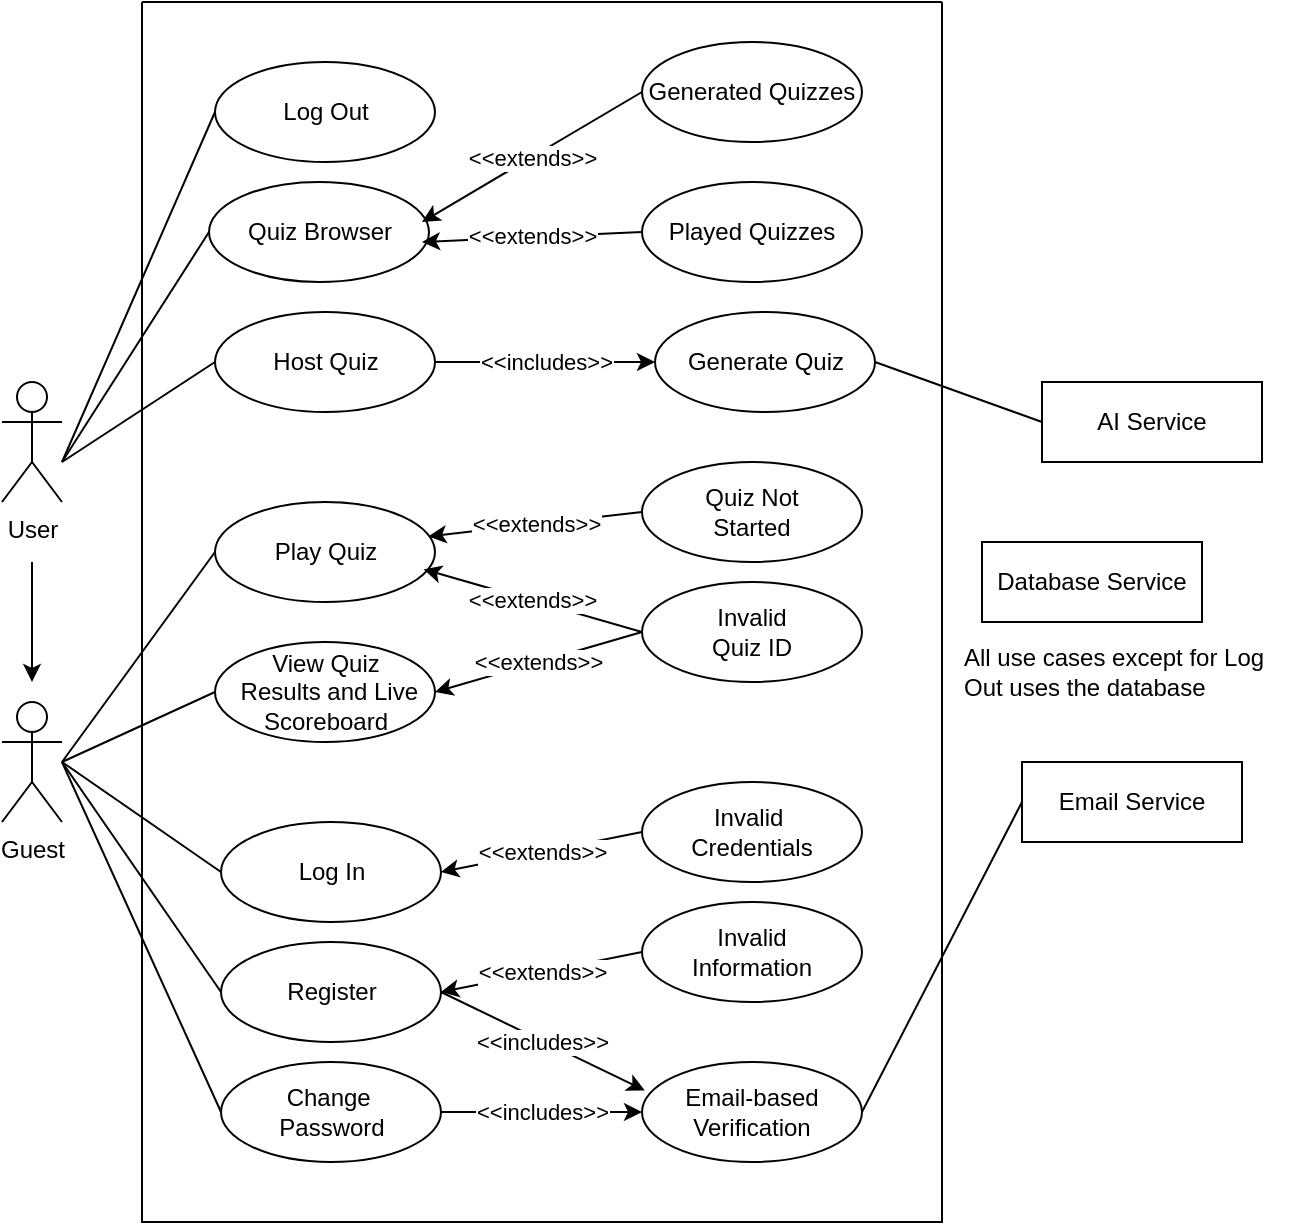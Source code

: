 <mxfile version="28.0.4" pages="2">
  <diagram name="Page-1" id="WlR8anuQU-_ekaWzdyqq">
    <mxGraphModel dx="1106" dy="613" grid="1" gridSize="10" guides="1" tooltips="1" connect="1" arrows="1" fold="1" page="1" pageScale="1" pageWidth="850" pageHeight="1100" math="0" shadow="0">
      <root>
        <mxCell id="0" />
        <mxCell id="1" parent="0" />
        <mxCell id="qcANWn0CocH3NAAyx_Qm-1" value="" style="edgeStyle=orthogonalEdgeStyle;rounded=0;orthogonalLoop=1;jettySize=auto;html=1;" edge="1" parent="1">
          <mxGeometry relative="1" as="geometry">
            <mxPoint x="165" y="350" as="sourcePoint" />
            <mxPoint x="165" y="410" as="targetPoint" />
          </mxGeometry>
        </mxCell>
        <mxCell id="qcANWn0CocH3NAAyx_Qm-2" value="User" style="shape=umlActor;verticalLabelPosition=bottom;verticalAlign=top;html=1;outlineConnect=0;" vertex="1" parent="1">
          <mxGeometry x="150" y="260" width="30" height="60" as="geometry" />
        </mxCell>
        <mxCell id="qcANWn0CocH3NAAyx_Qm-3" value="Guest" style="shape=umlActor;verticalLabelPosition=bottom;verticalAlign=top;html=1;outlineConnect=0;" vertex="1" parent="1">
          <mxGeometry x="150" y="420" width="30" height="60" as="geometry" />
        </mxCell>
        <mxCell id="qcANWn0CocH3NAAyx_Qm-4" value="Database Service" style="rounded=0;whiteSpace=wrap;html=1;" vertex="1" parent="1">
          <mxGeometry x="640" y="340" width="110" height="40" as="geometry" />
        </mxCell>
        <mxCell id="qcANWn0CocH3NAAyx_Qm-5" value="AI Service" style="rounded=0;whiteSpace=wrap;html=1;" vertex="1" parent="1">
          <mxGeometry x="670" y="260" width="110" height="40" as="geometry" />
        </mxCell>
        <mxCell id="qcANWn0CocH3NAAyx_Qm-6" value="Log In" style="ellipse;whiteSpace=wrap;html=1;" vertex="1" parent="1">
          <mxGeometry x="259.5" y="480" width="110" height="50" as="geometry" />
        </mxCell>
        <mxCell id="qcANWn0CocH3NAAyx_Qm-7" value="Register" style="ellipse;whiteSpace=wrap;html=1;" vertex="1" parent="1">
          <mxGeometry x="259.5" y="540" width="110" height="50" as="geometry" />
        </mxCell>
        <mxCell id="qcANWn0CocH3NAAyx_Qm-8" value="Play Quiz" style="ellipse;whiteSpace=wrap;html=1;" vertex="1" parent="1">
          <mxGeometry x="256.5" y="320" width="110" height="50" as="geometry" />
        </mxCell>
        <mxCell id="qcANWn0CocH3NAAyx_Qm-9" value="Generate Quiz" style="ellipse;whiteSpace=wrap;html=1;" vertex="1" parent="1">
          <mxGeometry x="476.5" y="225" width="110" height="50" as="geometry" />
        </mxCell>
        <mxCell id="qcANWn0CocH3NAAyx_Qm-10" value="Change&amp;nbsp;&lt;div&gt;Password&lt;/div&gt;" style="ellipse;whiteSpace=wrap;html=1;" vertex="1" parent="1">
          <mxGeometry x="259.5" y="600" width="110" height="50" as="geometry" />
        </mxCell>
        <mxCell id="qcANWn0CocH3NAAyx_Qm-11" value="Log Out" style="ellipse;whiteSpace=wrap;html=1;" vertex="1" parent="1">
          <mxGeometry x="256.5" y="100" width="110" height="50" as="geometry" />
        </mxCell>
        <mxCell id="qcANWn0CocH3NAAyx_Qm-12" value="Email Service" style="rounded=0;whiteSpace=wrap;html=1;" vertex="1" parent="1">
          <mxGeometry x="660" y="450" width="110" height="40" as="geometry" />
        </mxCell>
        <mxCell id="qcANWn0CocH3NAAyx_Qm-13" value="" style="endArrow=none;html=1;rounded=0;entryX=0;entryY=0.5;entryDx=0;entryDy=0;" edge="1" parent="1" target="qcANWn0CocH3NAAyx_Qm-10">
          <mxGeometry width="50" height="50" relative="1" as="geometry">
            <mxPoint x="180" y="450" as="sourcePoint" />
            <mxPoint x="260" y="476.53" as="targetPoint" />
          </mxGeometry>
        </mxCell>
        <mxCell id="qcANWn0CocH3NAAyx_Qm-14" value="" style="endArrow=none;html=1;rounded=0;exitX=0;exitY=0.5;exitDx=0;exitDy=0;" edge="1" parent="1" source="qcANWn0CocH3NAAyx_Qm-6">
          <mxGeometry width="50" height="50" relative="1" as="geometry">
            <mxPoint x="410" y="475" as="sourcePoint" />
            <mxPoint x="180" y="450" as="targetPoint" />
          </mxGeometry>
        </mxCell>
        <mxCell id="qcANWn0CocH3NAAyx_Qm-15" value="" style="endArrow=none;html=1;rounded=0;exitX=0;exitY=0.5;exitDx=0;exitDy=0;" edge="1" parent="1" source="qcANWn0CocH3NAAyx_Qm-7">
          <mxGeometry width="50" height="50" relative="1" as="geometry">
            <mxPoint x="410" y="475" as="sourcePoint" />
            <mxPoint x="180" y="450" as="targetPoint" />
          </mxGeometry>
        </mxCell>
        <mxCell id="qcANWn0CocH3NAAyx_Qm-16" value="" style="endArrow=none;html=1;rounded=0;exitX=0;exitY=0.5;exitDx=0;exitDy=0;" edge="1" parent="1" source="qcANWn0CocH3NAAyx_Qm-8">
          <mxGeometry width="50" height="50" relative="1" as="geometry">
            <mxPoint x="410" y="475" as="sourcePoint" />
            <mxPoint x="180" y="450" as="targetPoint" />
          </mxGeometry>
        </mxCell>
        <mxCell id="qcANWn0CocH3NAAyx_Qm-17" value="" style="endArrow=none;html=1;rounded=0;entryX=0;entryY=0.5;entryDx=0;entryDy=0;" edge="1" parent="1" target="qcANWn0CocH3NAAyx_Qm-11">
          <mxGeometry width="50" height="50" relative="1" as="geometry">
            <mxPoint x="180" y="300" as="sourcePoint" />
            <mxPoint x="460" y="425" as="targetPoint" />
          </mxGeometry>
        </mxCell>
        <mxCell id="qcANWn0CocH3NAAyx_Qm-18" value="&lt;div&gt;&lt;span style=&quot;background-color: transparent; color: light-dark(rgb(0, 0, 0), rgb(255, 255, 255));&quot;&gt;Quiz Browser&lt;/span&gt;&lt;/div&gt;" style="ellipse;whiteSpace=wrap;html=1;" vertex="1" parent="1">
          <mxGeometry x="253.5" y="160" width="110" height="50" as="geometry" />
        </mxCell>
        <mxCell id="qcANWn0CocH3NAAyx_Qm-19" value="" style="endArrow=none;html=1;rounded=0;exitX=0;exitY=0.5;exitDx=0;exitDy=0;" edge="1" parent="1" source="qcANWn0CocH3NAAyx_Qm-18">
          <mxGeometry width="50" height="50" relative="1" as="geometry">
            <mxPoint x="520" y="390" as="sourcePoint" />
            <mxPoint x="180" y="300" as="targetPoint" />
          </mxGeometry>
        </mxCell>
        <mxCell id="qcANWn0CocH3NAAyx_Qm-20" value="" style="endArrow=none;html=1;rounded=0;exitX=1;exitY=0.5;exitDx=0;exitDy=0;entryX=0;entryY=0.5;entryDx=0;entryDy=0;" edge="1" parent="1" source="qcANWn0CocH3NAAyx_Qm-28" target="qcANWn0CocH3NAAyx_Qm-12">
          <mxGeometry width="50" height="50" relative="1" as="geometry">
            <mxPoint x="520" y="410" as="sourcePoint" />
            <mxPoint x="680" y="645" as="targetPoint" />
          </mxGeometry>
        </mxCell>
        <mxCell id="qcANWn0CocH3NAAyx_Qm-21" value="All use cases except for Log Out uses the database" style="text;strokeColor=none;fillColor=none;align=left;verticalAlign=middle;spacingLeft=4;spacingRight=4;overflow=hidden;points=[[0,0.5],[1,0.5]];portConstraint=eastwest;rotatable=0;whiteSpace=wrap;html=1;" vertex="1" parent="1">
          <mxGeometry x="625" y="360" width="180" height="90" as="geometry" />
        </mxCell>
        <mxCell id="qcANWn0CocH3NAAyx_Qm-22" value="" style="endArrow=none;html=1;rounded=0;exitX=1;exitY=0.5;exitDx=0;exitDy=0;entryX=0;entryY=0.5;entryDx=0;entryDy=0;" edge="1" parent="1" source="qcANWn0CocH3NAAyx_Qm-9" target="qcANWn0CocH3NAAyx_Qm-5">
          <mxGeometry width="50" height="50" relative="1" as="geometry">
            <mxPoint x="530" y="390" as="sourcePoint" />
            <mxPoint x="580" y="340" as="targetPoint" />
          </mxGeometry>
        </mxCell>
        <mxCell id="qcANWn0CocH3NAAyx_Qm-23" value="Host Quiz" style="ellipse;whiteSpace=wrap;html=1;" vertex="1" parent="1">
          <mxGeometry x="256.5" y="225" width="110" height="50" as="geometry" />
        </mxCell>
        <mxCell id="qcANWn0CocH3NAAyx_Qm-24" value="" style="endArrow=none;html=1;rounded=0;entryX=0;entryY=0.5;entryDx=0;entryDy=0;" edge="1" parent="1" target="qcANWn0CocH3NAAyx_Qm-32">
          <mxGeometry width="50" height="50" relative="1" as="geometry">
            <mxPoint x="180" y="450" as="sourcePoint" />
            <mxPoint x="580" y="340" as="targetPoint" />
          </mxGeometry>
        </mxCell>
        <mxCell id="qcANWn0CocH3NAAyx_Qm-25" value="" style="endArrow=none;html=1;rounded=0;entryX=0;entryY=0.5;entryDx=0;entryDy=0;" edge="1" parent="1" target="qcANWn0CocH3NAAyx_Qm-23">
          <mxGeometry width="50" height="50" relative="1" as="geometry">
            <mxPoint x="180" y="300" as="sourcePoint" />
            <mxPoint x="580" y="340" as="targetPoint" />
          </mxGeometry>
        </mxCell>
        <mxCell id="qcANWn0CocH3NAAyx_Qm-26" value="" style="swimlane;startSize=0;" vertex="1" parent="1">
          <mxGeometry x="220" y="70" width="400" height="610" as="geometry" />
        </mxCell>
        <mxCell id="qcANWn0CocH3NAAyx_Qm-27" value="Invalid&amp;nbsp;&lt;div&gt;Credentials&lt;/div&gt;" style="ellipse;whiteSpace=wrap;html=1;" vertex="1" parent="qcANWn0CocH3NAAyx_Qm-26">
          <mxGeometry x="250" y="390" width="110" height="50" as="geometry" />
        </mxCell>
        <mxCell id="qcANWn0CocH3NAAyx_Qm-28" value="Email-based&lt;div&gt;Verification&lt;/div&gt;" style="ellipse;whiteSpace=wrap;html=1;" vertex="1" parent="qcANWn0CocH3NAAyx_Qm-26">
          <mxGeometry x="250" y="530" width="110" height="50" as="geometry" />
        </mxCell>
        <mxCell id="qcANWn0CocH3NAAyx_Qm-29" value="Invalid&lt;div&gt;Information&lt;/div&gt;" style="ellipse;whiteSpace=wrap;html=1;" vertex="1" parent="qcANWn0CocH3NAAyx_Qm-26">
          <mxGeometry x="250" y="450" width="110" height="50" as="geometry" />
        </mxCell>
        <mxCell id="qcANWn0CocH3NAAyx_Qm-30" value="Quiz Not&lt;div&gt;Started&lt;/div&gt;" style="ellipse;whiteSpace=wrap;html=1;" vertex="1" parent="qcANWn0CocH3NAAyx_Qm-26">
          <mxGeometry x="250" y="230" width="110" height="50" as="geometry" />
        </mxCell>
        <mxCell id="qcANWn0CocH3NAAyx_Qm-31" value="Invalid&lt;div&gt;Quiz ID&lt;/div&gt;" style="ellipse;whiteSpace=wrap;html=1;" vertex="1" parent="qcANWn0CocH3NAAyx_Qm-26">
          <mxGeometry x="250" y="290" width="110" height="50" as="geometry" />
        </mxCell>
        <mxCell id="qcANWn0CocH3NAAyx_Qm-32" value="View Quiz&lt;div&gt;&amp;nbsp;Results&amp;nbsp;&lt;span style=&quot;background-color: transparent; color: light-dark(rgb(0, 0, 0), rgb(255, 255, 255));&quot;&gt;and Live Scoreboard&lt;/span&gt;&lt;/div&gt;" style="ellipse;whiteSpace=wrap;html=1;" vertex="1" parent="qcANWn0CocH3NAAyx_Qm-26">
          <mxGeometry x="36.5" y="320" width="110" height="50" as="geometry" />
        </mxCell>
        <mxCell id="qcANWn0CocH3NAAyx_Qm-33" value="&amp;lt;&amp;lt;extends&amp;gt;&amp;gt;" style="endArrow=classic;html=1;rounded=0;exitX=0;exitY=0.5;exitDx=0;exitDy=0;entryX=1;entryY=0.5;entryDx=0;entryDy=0;" edge="1" parent="qcANWn0CocH3NAAyx_Qm-26" source="qcANWn0CocH3NAAyx_Qm-31" target="qcANWn0CocH3NAAyx_Qm-32">
          <mxGeometry width="50" height="50" relative="1" as="geometry">
            <mxPoint x="310" y="300" as="sourcePoint" />
            <mxPoint x="360" y="250" as="targetPoint" />
          </mxGeometry>
        </mxCell>
        <mxCell id="qcANWn0CocH3NAAyx_Qm-41" value="Generated Quizzes" style="ellipse;whiteSpace=wrap;html=1;" vertex="1" parent="qcANWn0CocH3NAAyx_Qm-26">
          <mxGeometry x="250" y="20" width="110" height="50" as="geometry" />
        </mxCell>
        <mxCell id="qcANWn0CocH3NAAyx_Qm-43" value="Played Quizzes" style="ellipse;whiteSpace=wrap;html=1;" vertex="1" parent="qcANWn0CocH3NAAyx_Qm-26">
          <mxGeometry x="250" y="90" width="110" height="50" as="geometry" />
        </mxCell>
        <mxCell id="qcANWn0CocH3NAAyx_Qm-34" value="&amp;lt;&amp;lt;includes&amp;gt;&amp;gt;" style="endArrow=classic;html=1;rounded=0;entryX=0;entryY=0.5;entryDx=0;entryDy=0;exitX=1;exitY=0.5;exitDx=0;exitDy=0;" edge="1" parent="1" source="qcANWn0CocH3NAAyx_Qm-23" target="qcANWn0CocH3NAAyx_Qm-9">
          <mxGeometry width="50" height="50" relative="1" as="geometry">
            <mxPoint x="530" y="370" as="sourcePoint" />
            <mxPoint x="580" y="320" as="targetPoint" />
          </mxGeometry>
        </mxCell>
        <mxCell id="qcANWn0CocH3NAAyx_Qm-35" value="&amp;lt;&amp;lt;includes&amp;gt;&amp;gt;" style="endArrow=classic;html=1;rounded=0;exitX=1;exitY=0.5;exitDx=0;exitDy=0;entryX=0.013;entryY=0.285;entryDx=0;entryDy=0;entryPerimeter=0;" edge="1" parent="1" source="qcANWn0CocH3NAAyx_Qm-7" target="qcANWn0CocH3NAAyx_Qm-28">
          <mxGeometry width="50" height="50" relative="1" as="geometry">
            <mxPoint x="530" y="370" as="sourcePoint" />
            <mxPoint x="580" y="320" as="targetPoint" />
          </mxGeometry>
        </mxCell>
        <mxCell id="qcANWn0CocH3NAAyx_Qm-36" value="&amp;lt;&amp;lt;includes&amp;gt;&amp;gt;" style="endArrow=classic;html=1;rounded=0;exitX=1;exitY=0.5;exitDx=0;exitDy=0;entryX=0;entryY=0.5;entryDx=0;entryDy=0;" edge="1" parent="1" source="qcANWn0CocH3NAAyx_Qm-10" target="qcANWn0CocH3NAAyx_Qm-28">
          <mxGeometry width="50" height="50" relative="1" as="geometry">
            <mxPoint x="530" y="370" as="sourcePoint" />
            <mxPoint x="480" y="600" as="targetPoint" />
          </mxGeometry>
        </mxCell>
        <mxCell id="qcANWn0CocH3NAAyx_Qm-37" value="&amp;lt;&amp;lt;extends&amp;gt;&amp;gt;" style="endArrow=classic;html=1;rounded=0;entryX=1;entryY=0.5;entryDx=0;entryDy=0;exitX=0;exitY=0.5;exitDx=0;exitDy=0;" edge="1" parent="1" source="qcANWn0CocH3NAAyx_Qm-27" target="qcANWn0CocH3NAAyx_Qm-6">
          <mxGeometry width="50" height="50" relative="1" as="geometry">
            <mxPoint x="530" y="370" as="sourcePoint" />
            <mxPoint x="580" y="320" as="targetPoint" />
          </mxGeometry>
        </mxCell>
        <mxCell id="qcANWn0CocH3NAAyx_Qm-38" value="&amp;lt;&amp;lt;extends&amp;gt;&amp;gt;" style="endArrow=classic;html=1;rounded=0;exitX=0;exitY=0.5;exitDx=0;exitDy=0;entryX=1;entryY=0.5;entryDx=0;entryDy=0;" edge="1" parent="1" source="qcANWn0CocH3NAAyx_Qm-29" target="qcANWn0CocH3NAAyx_Qm-7">
          <mxGeometry width="50" height="50" relative="1" as="geometry">
            <mxPoint x="530" y="370" as="sourcePoint" />
            <mxPoint x="580" y="320" as="targetPoint" />
          </mxGeometry>
        </mxCell>
        <mxCell id="qcANWn0CocH3NAAyx_Qm-39" value="&amp;lt;&amp;lt;extends&amp;gt;&amp;gt;" style="endArrow=classic;html=1;rounded=0;exitX=0;exitY=0.5;exitDx=0;exitDy=0;entryX=0.97;entryY=0.344;entryDx=0;entryDy=0;entryPerimeter=0;" edge="1" parent="1" source="qcANWn0CocH3NAAyx_Qm-30" target="qcANWn0CocH3NAAyx_Qm-8">
          <mxGeometry width="50" height="50" relative="1" as="geometry">
            <mxPoint x="530" y="370" as="sourcePoint" />
            <mxPoint x="367" y="345" as="targetPoint" />
          </mxGeometry>
        </mxCell>
        <mxCell id="qcANWn0CocH3NAAyx_Qm-40" value="&amp;lt;&amp;lt;extends&amp;gt;&amp;gt;" style="endArrow=classic;html=1;rounded=0;exitX=0;exitY=0.5;exitDx=0;exitDy=0;entryX=0.948;entryY=0.673;entryDx=0;entryDy=0;entryPerimeter=0;" edge="1" parent="1" source="qcANWn0CocH3NAAyx_Qm-31" target="qcANWn0CocH3NAAyx_Qm-8">
          <mxGeometry width="50" height="50" relative="1" as="geometry">
            <mxPoint x="530" y="370" as="sourcePoint" />
            <mxPoint x="360" y="350" as="targetPoint" />
          </mxGeometry>
        </mxCell>
        <mxCell id="qcANWn0CocH3NAAyx_Qm-42" value="&amp;lt;&amp;lt;extends&amp;gt;&amp;gt;" style="endArrow=classic;html=1;rounded=0;exitX=0;exitY=0.5;exitDx=0;exitDy=0;" edge="1" parent="1" source="qcANWn0CocH3NAAyx_Qm-41">
          <mxGeometry width="50" height="50" relative="1" as="geometry">
            <mxPoint x="400" y="350" as="sourcePoint" />
            <mxPoint x="360" y="180" as="targetPoint" />
          </mxGeometry>
        </mxCell>
        <mxCell id="qcANWn0CocH3NAAyx_Qm-44" value="&amp;lt;&amp;lt;extends&amp;gt;&amp;gt;" style="endArrow=classic;html=1;rounded=0;exitX=0;exitY=0.5;exitDx=0;exitDy=0;" edge="1" parent="1" source="qcANWn0CocH3NAAyx_Qm-43">
          <mxGeometry width="50" height="50" relative="1" as="geometry">
            <mxPoint x="400" y="350" as="sourcePoint" />
            <mxPoint x="360" y="190" as="targetPoint" />
          </mxGeometry>
        </mxCell>
      </root>
    </mxGraphModel>
  </diagram>
  <diagram name="Page-2" id="8cWkjN-qesjYeMJOjnYk">
    <mxGraphModel dx="1079" dy="713" grid="1" gridSize="10" guides="1" tooltips="1" connect="1" arrows="1" fold="1" page="1" pageScale="1" pageWidth="850" pageHeight="1100" math="0" shadow="0">
      <root>
        <mxCell id="0" />
        <mxCell id="1" parent="0" />
        <mxCell id="kTzZk2wHjoI6Vc2dk05B-1" value="" style="rounded=0;html=1;jettySize=auto;orthogonalLoop=1;fontSize=11;endArrow=block;endFill=0;endSize=8;strokeWidth=1;shadow=0;labelBackgroundColor=none;edgeStyle=orthogonalEdgeStyle;" edge="1" parent="1" source="kTzZk2wHjoI6Vc2dk05B-2" target="kTzZk2wHjoI6Vc2dk05B-4">
          <mxGeometry relative="1" as="geometry" />
        </mxCell>
        <mxCell id="kTzZk2wHjoI6Vc2dk05B-2" value="Player is killed" style="rounded=1;whiteSpace=wrap;html=1;fontSize=12;glass=0;strokeWidth=1;shadow=0;" vertex="1" parent="1">
          <mxGeometry x="292" y="300" width="120" height="40" as="geometry" />
        </mxCell>
        <mxCell id="kTzZk2wHjoI6Vc2dk05B-3" value="Yes" style="edgeStyle=orthogonalEdgeStyle;rounded=0;html=1;jettySize=auto;orthogonalLoop=1;fontSize=11;endArrow=block;endFill=0;endSize=8;strokeWidth=1;shadow=0;labelBackgroundColor=none;entryX=0;entryY=0.5;entryDx=0;entryDy=0;exitX=1;exitY=0.5;exitDx=0;exitDy=0;" edge="1" parent="1" source="kTzZk2wHjoI6Vc2dk05B-4" target="kTzZk2wHjoI6Vc2dk05B-5">
          <mxGeometry x="-0.235" y="10" relative="1" as="geometry">
            <mxPoint as="offset" />
            <mxPoint x="422" y="416" as="sourcePoint" />
            <mxPoint x="472" y="416" as="targetPoint" />
          </mxGeometry>
        </mxCell>
        <mxCell id="kTzZk2wHjoI6Vc2dk05B-4" value="&lt;div&gt;Last&amp;nbsp;&lt;/div&gt;&lt;div&gt;player&lt;/div&gt;alive on&lt;br&gt;team?" style="rhombus;whiteSpace=wrap;html=1;shadow=0;fontFamily=Helvetica;fontSize=12;align=center;strokeWidth=1;spacing=6;spacingTop=-4;" vertex="1" parent="1">
          <mxGeometry x="300" y="370" width="104" height="100" as="geometry" />
        </mxCell>
        <mxCell id="kTzZk2wHjoI6Vc2dk05B-5" value="End of game" style="rounded=1;whiteSpace=wrap;html=1;fontSize=12;glass=0;strokeWidth=1;shadow=0;" vertex="1" parent="1">
          <mxGeometry x="438" y="400" width="120" height="40" as="geometry" />
        </mxCell>
        <mxCell id="kTzZk2wHjoI6Vc2dk05B-6" value="+1 death to player&lt;br&gt;+1 kill to killer&lt;br&gt;Change player model to frozen&lt;br&gt;Set player to spectate" style="rounded=0;whiteSpace=wrap;html=1;" vertex="1" parent="1">
          <mxGeometry x="260.38" y="500" width="183.25" height="70" as="geometry" />
        </mxCell>
        <mxCell id="kTzZk2wHjoI6Vc2dk05B-7" value="" style="endArrow=classic;html=1;rounded=0;exitX=0.5;exitY=1;exitDx=0;exitDy=0;entryX=0.5;entryY=0;entryDx=0;entryDy=0;" edge="1" parent="1" source="kTzZk2wHjoI6Vc2dk05B-4" target="kTzZk2wHjoI6Vc2dk05B-6">
          <mxGeometry width="50" height="50" relative="1" as="geometry">
            <mxPoint x="392" y="640" as="sourcePoint" />
            <mxPoint x="442" y="590" as="targetPoint" />
          </mxGeometry>
        </mxCell>
        <mxCell id="kTzZk2wHjoI6Vc2dk05B-8" value="No" style="edgeLabel;html=1;align=center;verticalAlign=middle;resizable=0;points=[];" vertex="1" connectable="0" parent="kTzZk2wHjoI6Vc2dk05B-7">
          <mxGeometry y="3" relative="1" as="geometry">
            <mxPoint x="8" y="-5" as="offset" />
          </mxGeometry>
        </mxCell>
        <mxCell id="kTzZk2wHjoI6Vc2dk05B-9" value="" style="endArrow=classic;html=1;rounded=0;exitX=1;exitY=0.5;exitDx=0;exitDy=0;entryX=0;entryY=0.5;entryDx=0;entryDy=0;" edge="1" parent="1" source="kTzZk2wHjoI6Vc2dk05B-6" target="kTzZk2wHjoI6Vc2dk05B-11">
          <mxGeometry width="50" height="50" relative="1" as="geometry">
            <mxPoint x="677" y="550" as="sourcePoint" />
            <mxPoint x="477" y="535" as="targetPoint" />
          </mxGeometry>
        </mxCell>
        <mxCell id="kTzZk2wHjoI6Vc2dk05B-10" value="&quot;alive&quot;: Not in deployment menu and not frozen" style="text;html=1;strokeColor=none;fillColor=none;align=center;verticalAlign=middle;whiteSpace=wrap;rounded=0;" vertex="1" parent="1">
          <mxGeometry x="190" y="400" width="110" height="30" as="geometry" />
        </mxCell>
        <mxCell id="kTzZk2wHjoI6Vc2dk05B-11" value="Set player frozen icon color to team color" style="rounded=0;whiteSpace=wrap;html=1;" vertex="1" parent="1">
          <mxGeometry x="470" y="512.5" width="140" height="45" as="geometry" />
        </mxCell>
      </root>
    </mxGraphModel>
  </diagram>
</mxfile>
